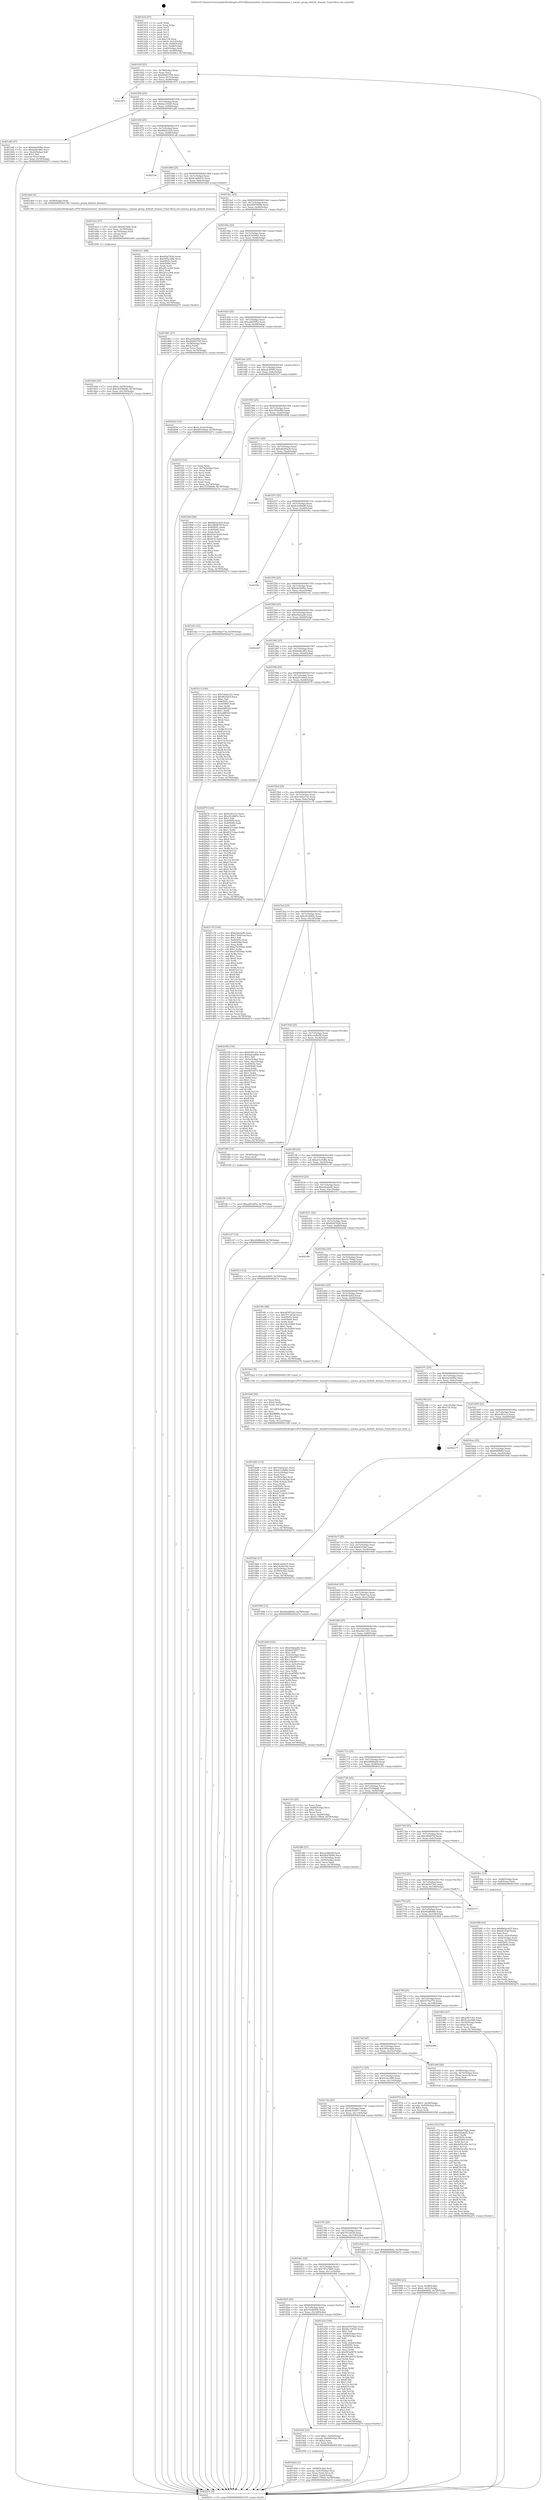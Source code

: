 digraph "0x401410" {
  label = "0x401410 (/mnt/c/Users/mathe/Desktop/tcc/POCII/binaries/extr_linuxdriversiommuiommu.c_iommu_group_default_domain_Final-ollvm.out::main(0))"
  labelloc = "t"
  node[shape=record]

  Entry [label="",width=0.3,height=0.3,shape=circle,fillcolor=black,style=filled]
  "0x40143f" [label="{
     0x40143f [23]\l
     | [instrs]\l
     &nbsp;&nbsp;0x40143f \<+3\>: mov -0x78(%rbp),%eax\l
     &nbsp;&nbsp;0x401442 \<+2\>: mov %eax,%ecx\l
     &nbsp;&nbsp;0x401444 \<+6\>: sub $0x84463760,%ecx\l
     &nbsp;&nbsp;0x40144a \<+3\>: mov %eax,-0x7c(%rbp)\l
     &nbsp;&nbsp;0x40144d \<+3\>: mov %ecx,-0x80(%rbp)\l
     &nbsp;&nbsp;0x401450 \<+6\>: je 000000000040187c \<main+0x46c\>\l
  }"]
  "0x40187c" [label="{
     0x40187c\l
  }", style=dashed]
  "0x401456" [label="{
     0x401456 [25]\l
     | [instrs]\l
     &nbsp;&nbsp;0x401456 \<+5\>: jmp 000000000040145b \<main+0x4b\>\l
     &nbsp;&nbsp;0x40145b \<+3\>: mov -0x7c(%rbp),%eax\l
     &nbsp;&nbsp;0x40145e \<+5\>: sub $0x8ac33625,%eax\l
     &nbsp;&nbsp;0x401463 \<+6\>: mov %eax,-0x84(%rbp)\l
     &nbsp;&nbsp;0x401469 \<+6\>: je 0000000000401af8 \<main+0x6e8\>\l
  }"]
  Exit [label="",width=0.3,height=0.3,shape=circle,fillcolor=black,style=filled,peripheries=2]
  "0x401af8" [label="{
     0x401af8 [27]\l
     | [instrs]\l
     &nbsp;&nbsp;0x401af8 \<+5\>: mov $0xb4e029bc,%eax\l
     &nbsp;&nbsp;0x401afd \<+5\>: mov $0xbefbc483,%ecx\l
     &nbsp;&nbsp;0x401b02 \<+3\>: mov -0x2d(%rbp),%dl\l
     &nbsp;&nbsp;0x401b05 \<+3\>: test $0x1,%dl\l
     &nbsp;&nbsp;0x401b08 \<+3\>: cmovne %ecx,%eax\l
     &nbsp;&nbsp;0x401b0b \<+3\>: mov %eax,-0x78(%rbp)\l
     &nbsp;&nbsp;0x401b0e \<+5\>: jmp 000000000040227e \<main+0xe6e\>\l
  }"]
  "0x40146f" [label="{
     0x40146f [25]\l
     | [instrs]\l
     &nbsp;&nbsp;0x40146f \<+5\>: jmp 0000000000401474 \<main+0x64\>\l
     &nbsp;&nbsp;0x401474 \<+3\>: mov -0x7c(%rbp),%eax\l
     &nbsp;&nbsp;0x401477 \<+5\>: sub $0x8b02c425,%eax\l
     &nbsp;&nbsp;0x40147c \<+6\>: mov %eax,-0x88(%rbp)\l
     &nbsp;&nbsp;0x401482 \<+6\>: je 00000000004021ab \<main+0xd9b\>\l
  }"]
  "0x401f4c" [label="{
     0x401f4c [12]\l
     | [instrs]\l
     &nbsp;&nbsp;0x401f4c \<+7\>: movl $0xa2916f52,-0x78(%rbp)\l
     &nbsp;&nbsp;0x401f53 \<+5\>: jmp 000000000040227e \<main+0xe6e\>\l
  }"]
  "0x4021ab" [label="{
     0x4021ab\l
  }", style=dashed]
  "0x401488" [label="{
     0x401488 [25]\l
     | [instrs]\l
     &nbsp;&nbsp;0x401488 \<+5\>: jmp 000000000040148d \<main+0x7d\>\l
     &nbsp;&nbsp;0x40148d \<+3\>: mov -0x7c(%rbp),%eax\l
     &nbsp;&nbsp;0x401490 \<+5\>: sub $0x8cab6410,%eax\l
     &nbsp;&nbsp;0x401495 \<+6\>: mov %eax,-0x8c(%rbp)\l
     &nbsp;&nbsp;0x40149b \<+6\>: je 0000000000401db9 \<main+0x9a9\>\l
  }"]
  "0x401e7d" [label="{
     0x401e7d [150]\l
     | [instrs]\l
     &nbsp;&nbsp;0x401e7d \<+5\>: mov $0xf026762b,%edx\l
     &nbsp;&nbsp;0x401e82 \<+5\>: mov $0xef2a6ef2,%esi\l
     &nbsp;&nbsp;0x401e87 \<+3\>: mov $0x1,%r8b\l
     &nbsp;&nbsp;0x401e8a \<+8\>: mov 0x40505c,%r9d\l
     &nbsp;&nbsp;0x401e92 \<+8\>: mov 0x405060,%r10d\l
     &nbsp;&nbsp;0x401e9a \<+3\>: mov %r9d,%r11d\l
     &nbsp;&nbsp;0x401e9d \<+7\>: add $0x9e52cd5e,%r11d\l
     &nbsp;&nbsp;0x401ea4 \<+4\>: sub $0x1,%r11d\l
     &nbsp;&nbsp;0x401ea8 \<+7\>: sub $0x9e52cd5e,%r11d\l
     &nbsp;&nbsp;0x401eaf \<+4\>: imul %r11d,%r9d\l
     &nbsp;&nbsp;0x401eb3 \<+4\>: and $0x1,%r9d\l
     &nbsp;&nbsp;0x401eb7 \<+4\>: cmp $0x0,%r9d\l
     &nbsp;&nbsp;0x401ebb \<+3\>: sete %bl\l
     &nbsp;&nbsp;0x401ebe \<+4\>: cmp $0xa,%r10d\l
     &nbsp;&nbsp;0x401ec2 \<+4\>: setl %r14b\l
     &nbsp;&nbsp;0x401ec6 \<+3\>: mov %bl,%r15b\l
     &nbsp;&nbsp;0x401ec9 \<+4\>: xor $0xff,%r15b\l
     &nbsp;&nbsp;0x401ecd \<+3\>: mov %r14b,%r12b\l
     &nbsp;&nbsp;0x401ed0 \<+4\>: xor $0xff,%r12b\l
     &nbsp;&nbsp;0x401ed4 \<+4\>: xor $0x0,%r8b\l
     &nbsp;&nbsp;0x401ed8 \<+3\>: mov %r15b,%r13b\l
     &nbsp;&nbsp;0x401edb \<+4\>: and $0x0,%r13b\l
     &nbsp;&nbsp;0x401edf \<+3\>: and %r8b,%bl\l
     &nbsp;&nbsp;0x401ee2 \<+3\>: mov %r12b,%al\l
     &nbsp;&nbsp;0x401ee5 \<+2\>: and $0x0,%al\l
     &nbsp;&nbsp;0x401ee7 \<+3\>: and %r8b,%r14b\l
     &nbsp;&nbsp;0x401eea \<+3\>: or %bl,%r13b\l
     &nbsp;&nbsp;0x401eed \<+3\>: or %r14b,%al\l
     &nbsp;&nbsp;0x401ef0 \<+3\>: xor %al,%r13b\l
     &nbsp;&nbsp;0x401ef3 \<+3\>: or %r12b,%r15b\l
     &nbsp;&nbsp;0x401ef6 \<+4\>: xor $0xff,%r15b\l
     &nbsp;&nbsp;0x401efa \<+4\>: or $0x0,%r8b\l
     &nbsp;&nbsp;0x401efe \<+3\>: and %r8b,%r15b\l
     &nbsp;&nbsp;0x401f01 \<+3\>: or %r15b,%r13b\l
     &nbsp;&nbsp;0x401f04 \<+4\>: test $0x1,%r13b\l
     &nbsp;&nbsp;0x401f08 \<+3\>: cmovne %esi,%edx\l
     &nbsp;&nbsp;0x401f0b \<+3\>: mov %edx,-0x78(%rbp)\l
     &nbsp;&nbsp;0x401f0e \<+5\>: jmp 000000000040227e \<main+0xe6e\>\l
  }"]
  "0x401db9" [label="{
     0x401db9 [9]\l
     | [instrs]\l
     &nbsp;&nbsp;0x401db9 \<+4\>: mov -0x58(%rbp),%rdi\l
     &nbsp;&nbsp;0x401dbd \<+5\>: call 00000000004013f0 \<iommu_group_default_domain\>\l
     | [calls]\l
     &nbsp;&nbsp;0x4013f0 \{1\} (/mnt/c/Users/mathe/Desktop/tcc/POCII/binaries/extr_linuxdriversiommuiommu.c_iommu_group_default_domain_Final-ollvm.out::iommu_group_default_domain)\l
  }"]
  "0x4014a1" [label="{
     0x4014a1 [25]\l
     | [instrs]\l
     &nbsp;&nbsp;0x4014a1 \<+5\>: jmp 00000000004014a6 \<main+0x96\>\l
     &nbsp;&nbsp;0x4014a6 \<+3\>: mov -0x7c(%rbp),%eax\l
     &nbsp;&nbsp;0x4014a9 \<+5\>: sub $0x9b976096,%eax\l
     &nbsp;&nbsp;0x4014ae \<+6\>: mov %eax,-0x90(%rbp)\l
     &nbsp;&nbsp;0x4014b4 \<+6\>: je 0000000000401e11 \<main+0xa01\>\l
  }"]
  "0x401ddd" [label="{
     0x401ddd [25]\l
     | [instrs]\l
     &nbsp;&nbsp;0x401ddd \<+7\>: movl $0x0,-0x74(%rbp)\l
     &nbsp;&nbsp;0x401de4 \<+7\>: movl $0x3535bbd6,-0x78(%rbp)\l
     &nbsp;&nbsp;0x401deb \<+6\>: mov %eax,-0x130(%rbp)\l
     &nbsp;&nbsp;0x401df1 \<+5\>: jmp 000000000040227e \<main+0xe6e\>\l
  }"]
  "0x401e11" [label="{
     0x401e11 [88]\l
     | [instrs]\l
     &nbsp;&nbsp;0x401e11 \<+5\>: mov $0xf026762b,%eax\l
     &nbsp;&nbsp;0x401e16 \<+5\>: mov $0x595ecbbb,%ecx\l
     &nbsp;&nbsp;0x401e1b \<+7\>: mov 0x40505c,%edx\l
     &nbsp;&nbsp;0x401e22 \<+7\>: mov 0x405060,%esi\l
     &nbsp;&nbsp;0x401e29 \<+2\>: mov %edx,%edi\l
     &nbsp;&nbsp;0x401e2b \<+6\>: sub $0x2f1ca344,%edi\l
     &nbsp;&nbsp;0x401e31 \<+3\>: sub $0x1,%edi\l
     &nbsp;&nbsp;0x401e34 \<+6\>: add $0x2f1ca344,%edi\l
     &nbsp;&nbsp;0x401e3a \<+3\>: imul %edi,%edx\l
     &nbsp;&nbsp;0x401e3d \<+3\>: and $0x1,%edx\l
     &nbsp;&nbsp;0x401e40 \<+3\>: cmp $0x0,%edx\l
     &nbsp;&nbsp;0x401e43 \<+4\>: sete %r8b\l
     &nbsp;&nbsp;0x401e47 \<+3\>: cmp $0xa,%esi\l
     &nbsp;&nbsp;0x401e4a \<+4\>: setl %r9b\l
     &nbsp;&nbsp;0x401e4e \<+3\>: mov %r8b,%r10b\l
     &nbsp;&nbsp;0x401e51 \<+3\>: and %r9b,%r10b\l
     &nbsp;&nbsp;0x401e54 \<+3\>: xor %r9b,%r8b\l
     &nbsp;&nbsp;0x401e57 \<+3\>: or %r8b,%r10b\l
     &nbsp;&nbsp;0x401e5a \<+4\>: test $0x1,%r10b\l
     &nbsp;&nbsp;0x401e5e \<+3\>: cmovne %ecx,%eax\l
     &nbsp;&nbsp;0x401e61 \<+3\>: mov %eax,-0x78(%rbp)\l
     &nbsp;&nbsp;0x401e64 \<+5\>: jmp 000000000040227e \<main+0xe6e\>\l
  }"]
  "0x4014ba" [label="{
     0x4014ba [25]\l
     | [instrs]\l
     &nbsp;&nbsp;0x4014ba \<+5\>: jmp 00000000004014bf \<main+0xaf\>\l
     &nbsp;&nbsp;0x4014bf \<+3\>: mov -0x7c(%rbp),%eax\l
     &nbsp;&nbsp;0x4014c2 \<+5\>: sub $0x9c5e00b1,%eax\l
     &nbsp;&nbsp;0x4014c7 \<+6\>: mov %eax,-0x94(%rbp)\l
     &nbsp;&nbsp;0x4014cd \<+6\>: je 0000000000401861 \<main+0x451\>\l
  }"]
  "0x401dc2" [label="{
     0x401dc2 [27]\l
     | [instrs]\l
     &nbsp;&nbsp;0x401dc2 \<+10\>: movabs $0x4030b6,%rdi\l
     &nbsp;&nbsp;0x401dcc \<+4\>: mov %rax,-0x70(%rbp)\l
     &nbsp;&nbsp;0x401dd0 \<+4\>: mov -0x70(%rbp),%rax\l
     &nbsp;&nbsp;0x401dd4 \<+2\>: mov (%rax),%esi\l
     &nbsp;&nbsp;0x401dd6 \<+2\>: mov $0x0,%al\l
     &nbsp;&nbsp;0x401dd8 \<+5\>: call 0000000000401040 \<printf@plt\>\l
     | [calls]\l
     &nbsp;&nbsp;0x401040 \{1\} (unknown)\l
  }"]
  "0x401861" [label="{
     0x401861 [27]\l
     | [instrs]\l
     &nbsp;&nbsp;0x401861 \<+5\>: mov $0xa554af8d,%eax\l
     &nbsp;&nbsp;0x401866 \<+5\>: mov $0x84463760,%ecx\l
     &nbsp;&nbsp;0x40186b \<+3\>: mov -0x38(%rbp),%edx\l
     &nbsp;&nbsp;0x40186e \<+3\>: cmp $0x2,%edx\l
     &nbsp;&nbsp;0x401871 \<+3\>: cmovne %ecx,%eax\l
     &nbsp;&nbsp;0x401874 \<+3\>: mov %eax,-0x78(%rbp)\l
     &nbsp;&nbsp;0x401877 \<+5\>: jmp 000000000040227e \<main+0xe6e\>\l
  }"]
  "0x4014d3" [label="{
     0x4014d3 [25]\l
     | [instrs]\l
     &nbsp;&nbsp;0x4014d3 \<+5\>: jmp 00000000004014d8 \<main+0xc8\>\l
     &nbsp;&nbsp;0x4014d8 \<+3\>: mov -0x7c(%rbp),%eax\l
     &nbsp;&nbsp;0x4014db \<+5\>: sub $0xa2916f52,%eax\l
     &nbsp;&nbsp;0x4014e0 \<+6\>: mov %eax,-0x98(%rbp)\l
     &nbsp;&nbsp;0x4014e6 \<+6\>: je 000000000040205d \<main+0xc4d\>\l
  }"]
  "0x40227e" [label="{
     0x40227e [5]\l
     | [instrs]\l
     &nbsp;&nbsp;0x40227e \<+5\>: jmp 000000000040143f \<main+0x2f\>\l
  }"]
  "0x401410" [label="{
     0x401410 [47]\l
     | [instrs]\l
     &nbsp;&nbsp;0x401410 \<+1\>: push %rbp\l
     &nbsp;&nbsp;0x401411 \<+3\>: mov %rsp,%rbp\l
     &nbsp;&nbsp;0x401414 \<+2\>: push %r15\l
     &nbsp;&nbsp;0x401416 \<+2\>: push %r14\l
     &nbsp;&nbsp;0x401418 \<+2\>: push %r13\l
     &nbsp;&nbsp;0x40141a \<+2\>: push %r12\l
     &nbsp;&nbsp;0x40141c \<+1\>: push %rbx\l
     &nbsp;&nbsp;0x40141d \<+7\>: sub $0x118,%rsp\l
     &nbsp;&nbsp;0x401424 \<+7\>: movl $0x0,-0x3c(%rbp)\l
     &nbsp;&nbsp;0x40142b \<+3\>: mov %edi,-0x40(%rbp)\l
     &nbsp;&nbsp;0x40142e \<+4\>: mov %rsi,-0x48(%rbp)\l
     &nbsp;&nbsp;0x401432 \<+3\>: mov -0x40(%rbp),%edi\l
     &nbsp;&nbsp;0x401435 \<+3\>: mov %edi,-0x38(%rbp)\l
     &nbsp;&nbsp;0x401438 \<+7\>: movl $0x9c5e00b1,-0x78(%rbp)\l
  }"]
  "0x401bd4" [label="{
     0x401bd4 [115]\l
     | [instrs]\l
     &nbsp;&nbsp;0x401bd4 \<+5\>: mov $0x7da0a321,%ecx\l
     &nbsp;&nbsp;0x401bd9 \<+5\>: mov $0xdc1e5d82,%edx\l
     &nbsp;&nbsp;0x401bde \<+6\>: mov -0x12c(%rbp),%esi\l
     &nbsp;&nbsp;0x401be4 \<+3\>: imul %eax,%esi\l
     &nbsp;&nbsp;0x401be7 \<+4\>: mov -0x58(%rbp),%rdi\l
     &nbsp;&nbsp;0x401beb \<+4\>: movslq -0x5c(%rbp),%r8\l
     &nbsp;&nbsp;0x401bef \<+4\>: mov (%rdi,%r8,8),%rdi\l
     &nbsp;&nbsp;0x401bf3 \<+2\>: mov %esi,(%rdi)\l
     &nbsp;&nbsp;0x401bf5 \<+7\>: mov 0x40505c,%eax\l
     &nbsp;&nbsp;0x401bfc \<+7\>: mov 0x405060,%esi\l
     &nbsp;&nbsp;0x401c03 \<+3\>: mov %eax,%r9d\l
     &nbsp;&nbsp;0x401c06 \<+7\>: add $0x9c712b3b,%r9d\l
     &nbsp;&nbsp;0x401c0d \<+4\>: sub $0x1,%r9d\l
     &nbsp;&nbsp;0x401c11 \<+7\>: sub $0x9c712b3b,%r9d\l
     &nbsp;&nbsp;0x401c18 \<+4\>: imul %r9d,%eax\l
     &nbsp;&nbsp;0x401c1c \<+3\>: and $0x1,%eax\l
     &nbsp;&nbsp;0x401c1f \<+3\>: cmp $0x0,%eax\l
     &nbsp;&nbsp;0x401c22 \<+4\>: sete %r10b\l
     &nbsp;&nbsp;0x401c26 \<+3\>: cmp $0xa,%esi\l
     &nbsp;&nbsp;0x401c29 \<+4\>: setl %r11b\l
     &nbsp;&nbsp;0x401c2d \<+3\>: mov %r10b,%bl\l
     &nbsp;&nbsp;0x401c30 \<+3\>: and %r11b,%bl\l
     &nbsp;&nbsp;0x401c33 \<+3\>: xor %r11b,%r10b\l
     &nbsp;&nbsp;0x401c36 \<+3\>: or %r10b,%bl\l
     &nbsp;&nbsp;0x401c39 \<+3\>: test $0x1,%bl\l
     &nbsp;&nbsp;0x401c3c \<+3\>: cmovne %edx,%ecx\l
     &nbsp;&nbsp;0x401c3f \<+3\>: mov %ecx,-0x78(%rbp)\l
     &nbsp;&nbsp;0x401c42 \<+5\>: jmp 000000000040227e \<main+0xe6e\>\l
  }"]
  "0x40205d" [label="{
     0x40205d [19]\l
     | [instrs]\l
     &nbsp;&nbsp;0x40205d \<+7\>: movl $0x0,-0x3c(%rbp)\l
     &nbsp;&nbsp;0x402064 \<+7\>: movl $0xbf5109ad,-0x78(%rbp)\l
     &nbsp;&nbsp;0x40206b \<+5\>: jmp 000000000040227e \<main+0xe6e\>\l
  }"]
  "0x4014ec" [label="{
     0x4014ec [25]\l
     | [instrs]\l
     &nbsp;&nbsp;0x4014ec \<+5\>: jmp 00000000004014f1 \<main+0xe1\>\l
     &nbsp;&nbsp;0x4014f1 \<+3\>: mov -0x7c(%rbp),%eax\l
     &nbsp;&nbsp;0x4014f4 \<+5\>: sub $0xa2c45f45,%eax\l
     &nbsp;&nbsp;0x4014f9 \<+6\>: mov %eax,-0x9c(%rbp)\l
     &nbsp;&nbsp;0x4014ff \<+6\>: je 0000000000401f1f \<main+0xb0f\>\l
  }"]
  "0x401ba8" [label="{
     0x401ba8 [44]\l
     | [instrs]\l
     &nbsp;&nbsp;0x401ba8 \<+2\>: xor %ecx,%ecx\l
     &nbsp;&nbsp;0x401baa \<+5\>: mov $0x2,%edx\l
     &nbsp;&nbsp;0x401baf \<+6\>: mov %edx,-0x128(%rbp)\l
     &nbsp;&nbsp;0x401bb5 \<+1\>: cltd\l
     &nbsp;&nbsp;0x401bb6 \<+6\>: mov -0x128(%rbp),%esi\l
     &nbsp;&nbsp;0x401bbc \<+2\>: idiv %esi\l
     &nbsp;&nbsp;0x401bbe \<+6\>: imul $0xfffffffe,%edx,%edx\l
     &nbsp;&nbsp;0x401bc4 \<+3\>: sub $0x1,%ecx\l
     &nbsp;&nbsp;0x401bc7 \<+2\>: sub %ecx,%edx\l
     &nbsp;&nbsp;0x401bc9 \<+6\>: mov %edx,-0x12c(%rbp)\l
     &nbsp;&nbsp;0x401bcf \<+5\>: call 0000000000401160 \<next_i\>\l
     | [calls]\l
     &nbsp;&nbsp;0x401160 \{1\} (/mnt/c/Users/mathe/Desktop/tcc/POCII/binaries/extr_linuxdriversiommuiommu.c_iommu_group_default_domain_Final-ollvm.out::next_i)\l
  }"]
  "0x401f1f" [label="{
     0x401f1f [33]\l
     | [instrs]\l
     &nbsp;&nbsp;0x401f1f \<+2\>: xor %eax,%eax\l
     &nbsp;&nbsp;0x401f21 \<+3\>: mov -0x74(%rbp),%ecx\l
     &nbsp;&nbsp;0x401f24 \<+2\>: mov %eax,%edx\l
     &nbsp;&nbsp;0x401f26 \<+2\>: sub %ecx,%edx\l
     &nbsp;&nbsp;0x401f28 \<+2\>: mov %eax,%ecx\l
     &nbsp;&nbsp;0x401f2a \<+3\>: sub $0x1,%ecx\l
     &nbsp;&nbsp;0x401f2d \<+2\>: add %ecx,%edx\l
     &nbsp;&nbsp;0x401f2f \<+2\>: sub %edx,%eax\l
     &nbsp;&nbsp;0x401f31 \<+3\>: mov %eax,-0x74(%rbp)\l
     &nbsp;&nbsp;0x401f34 \<+7\>: movl $0x3535bbd6,-0x78(%rbp)\l
     &nbsp;&nbsp;0x401f3b \<+5\>: jmp 000000000040227e \<main+0xe6e\>\l
  }"]
  "0x401505" [label="{
     0x401505 [25]\l
     | [instrs]\l
     &nbsp;&nbsp;0x401505 \<+5\>: jmp 000000000040150a \<main+0xfa\>\l
     &nbsp;&nbsp;0x40150a \<+3\>: mov -0x7c(%rbp),%eax\l
     &nbsp;&nbsp;0x40150d \<+5\>: sub $0xa554af8d,%eax\l
     &nbsp;&nbsp;0x401512 \<+6\>: mov %eax,-0xa0(%rbp)\l
     &nbsp;&nbsp;0x401518 \<+6\>: je 0000000000401894 \<main+0x484\>\l
  }"]
  "0x4019dd" [label="{
     0x4019dd [31]\l
     | [instrs]\l
     &nbsp;&nbsp;0x4019dd \<+4\>: mov -0x58(%rbp),%rdi\l
     &nbsp;&nbsp;0x4019e1 \<+4\>: movslq -0x5c(%rbp),%rcx\l
     &nbsp;&nbsp;0x4019e5 \<+4\>: mov %rax,(%rdi,%rcx,8)\l
     &nbsp;&nbsp;0x4019e9 \<+7\>: movl $0x0,-0x64(%rbp)\l
     &nbsp;&nbsp;0x4019f0 \<+7\>: movl $0xf1c7f9a0,-0x78(%rbp)\l
     &nbsp;&nbsp;0x4019f7 \<+5\>: jmp 000000000040227e \<main+0xe6e\>\l
  }"]
  "0x401894" [label="{
     0x401894 [88]\l
     | [instrs]\l
     &nbsp;&nbsp;0x401894 \<+5\>: mov $0x8b02c425,%eax\l
     &nbsp;&nbsp;0x401899 \<+5\>: mov $0x3f60870f,%ecx\l
     &nbsp;&nbsp;0x40189e \<+7\>: mov 0x40505c,%edx\l
     &nbsp;&nbsp;0x4018a5 \<+7\>: mov 0x405060,%esi\l
     &nbsp;&nbsp;0x4018ac \<+2\>: mov %edx,%edi\l
     &nbsp;&nbsp;0x4018ae \<+6\>: add $0x91b14a29,%edi\l
     &nbsp;&nbsp;0x4018b4 \<+3\>: sub $0x1,%edi\l
     &nbsp;&nbsp;0x4018b7 \<+6\>: sub $0x91b14a29,%edi\l
     &nbsp;&nbsp;0x4018bd \<+3\>: imul %edi,%edx\l
     &nbsp;&nbsp;0x4018c0 \<+3\>: and $0x1,%edx\l
     &nbsp;&nbsp;0x4018c3 \<+3\>: cmp $0x0,%edx\l
     &nbsp;&nbsp;0x4018c6 \<+4\>: sete %r8b\l
     &nbsp;&nbsp;0x4018ca \<+3\>: cmp $0xa,%esi\l
     &nbsp;&nbsp;0x4018cd \<+4\>: setl %r9b\l
     &nbsp;&nbsp;0x4018d1 \<+3\>: mov %r8b,%r10b\l
     &nbsp;&nbsp;0x4018d4 \<+3\>: and %r9b,%r10b\l
     &nbsp;&nbsp;0x4018d7 \<+3\>: xor %r9b,%r8b\l
     &nbsp;&nbsp;0x4018da \<+3\>: or %r8b,%r10b\l
     &nbsp;&nbsp;0x4018dd \<+4\>: test $0x1,%r10b\l
     &nbsp;&nbsp;0x4018e1 \<+3\>: cmovne %ecx,%eax\l
     &nbsp;&nbsp;0x4018e4 \<+3\>: mov %eax,-0x78(%rbp)\l
     &nbsp;&nbsp;0x4018e7 \<+5\>: jmp 000000000040227e \<main+0xe6e\>\l
  }"]
  "0x40151e" [label="{
     0x40151e [25]\l
     | [instrs]\l
     &nbsp;&nbsp;0x40151e \<+5\>: jmp 0000000000401523 \<main+0x113\>\l
     &nbsp;&nbsp;0x401523 \<+3\>: mov -0x7c(%rbp),%eax\l
     &nbsp;&nbsp;0x401526 \<+5\>: sub $0xa8a00ac8,%eax\l
     &nbsp;&nbsp;0x40152b \<+6\>: mov %eax,-0xa4(%rbp)\l
     &nbsp;&nbsp;0x401531 \<+6\>: je 0000000000402051 \<main+0xc41\>\l
  }"]
  "0x40183e" [label="{
     0x40183e\l
  }", style=dashed]
  "0x402051" [label="{
     0x402051\l
  }", style=dashed]
  "0x401537" [label="{
     0x401537 [25]\l
     | [instrs]\l
     &nbsp;&nbsp;0x401537 \<+5\>: jmp 000000000040153c \<main+0x12c\>\l
     &nbsp;&nbsp;0x40153c \<+3\>: mov -0x7c(%rbp),%eax\l
     &nbsp;&nbsp;0x40153f \<+5\>: sub $0xb3c69dd8,%eax\l
     &nbsp;&nbsp;0x401544 \<+6\>: mov %eax,-0xa8(%rbp)\l
     &nbsp;&nbsp;0x40154a \<+6\>: je 0000000000401fbc \<main+0xbac\>\l
  }"]
  "0x4019c6" [label="{
     0x4019c6 [23]\l
     | [instrs]\l
     &nbsp;&nbsp;0x4019c6 \<+7\>: movl $0x1,-0x60(%rbp)\l
     &nbsp;&nbsp;0x4019cd \<+4\>: movslq -0x60(%rbp),%rax\l
     &nbsp;&nbsp;0x4019d1 \<+4\>: shl $0x2,%rax\l
     &nbsp;&nbsp;0x4019d5 \<+3\>: mov %rax,%rdi\l
     &nbsp;&nbsp;0x4019d8 \<+5\>: call 0000000000401050 \<malloc@plt\>\l
     | [calls]\l
     &nbsp;&nbsp;0x401050 \{1\} (unknown)\l
  }"]
  "0x401fbc" [label="{
     0x401fbc\l
  }", style=dashed]
  "0x401550" [label="{
     0x401550 [25]\l
     | [instrs]\l
     &nbsp;&nbsp;0x401550 \<+5\>: jmp 0000000000401555 \<main+0x145\>\l
     &nbsp;&nbsp;0x401555 \<+3\>: mov -0x7c(%rbp),%eax\l
     &nbsp;&nbsp;0x401558 \<+5\>: sub $0xb4e029bc,%eax\l
     &nbsp;&nbsp;0x40155d \<+6\>: mov %eax,-0xac(%rbp)\l
     &nbsp;&nbsp;0x401563 \<+6\>: je 0000000000401c6c \<main+0x85c\>\l
  }"]
  "0x401825" [label="{
     0x401825 [25]\l
     | [instrs]\l
     &nbsp;&nbsp;0x401825 \<+5\>: jmp 000000000040182a \<main+0x41a\>\l
     &nbsp;&nbsp;0x40182a \<+3\>: mov -0x7c(%rbp),%eax\l
     &nbsp;&nbsp;0x40182d \<+5\>: sub $0x74c6835b,%eax\l
     &nbsp;&nbsp;0x401832 \<+6\>: mov %eax,-0x120(%rbp)\l
     &nbsp;&nbsp;0x401838 \<+6\>: je 00000000004019c6 \<main+0x5b6\>\l
  }"]
  "0x401c6c" [label="{
     0x401c6c [12]\l
     | [instrs]\l
     &nbsp;&nbsp;0x401c6c \<+7\>: movl $0xc5dae73e,-0x78(%rbp)\l
     &nbsp;&nbsp;0x401c73 \<+5\>: jmp 000000000040227e \<main+0xe6e\>\l
  }"]
  "0x401569" [label="{
     0x401569 [25]\l
     | [instrs]\l
     &nbsp;&nbsp;0x401569 \<+5\>: jmp 000000000040156e \<main+0x15e\>\l
     &nbsp;&nbsp;0x40156e \<+3\>: mov -0x7c(%rbp),%eax\l
     &nbsp;&nbsp;0x401571 \<+5\>: sub $0xb5de2afb,%eax\l
     &nbsp;&nbsp;0x401576 \<+6\>: mov %eax,-0xb0(%rbp)\l
     &nbsp;&nbsp;0x40157c \<+6\>: je 0000000000402227 \<main+0xe17\>\l
  }"]
  "0x401f64" [label="{
     0x401f64\l
  }", style=dashed]
  "0x402227" [label="{
     0x402227\l
  }", style=dashed]
  "0x401582" [label="{
     0x401582 [25]\l
     | [instrs]\l
     &nbsp;&nbsp;0x401582 \<+5\>: jmp 0000000000401587 \<main+0x177\>\l
     &nbsp;&nbsp;0x401587 \<+3\>: mov -0x7c(%rbp),%eax\l
     &nbsp;&nbsp;0x40158a \<+5\>: sub $0xbefbc483,%eax\l
     &nbsp;&nbsp;0x40158f \<+6\>: mov %eax,-0xb4(%rbp)\l
     &nbsp;&nbsp;0x401595 \<+6\>: je 0000000000401b13 \<main+0x703\>\l
  }"]
  "0x40180c" [label="{
     0x40180c [25]\l
     | [instrs]\l
     &nbsp;&nbsp;0x40180c \<+5\>: jmp 0000000000401811 \<main+0x401\>\l
     &nbsp;&nbsp;0x401811 \<+3\>: mov -0x7c(%rbp),%eax\l
     &nbsp;&nbsp;0x401814 \<+5\>: sub $0x747a79d9,%eax\l
     &nbsp;&nbsp;0x401819 \<+6\>: mov %eax,-0x11c(%rbp)\l
     &nbsp;&nbsp;0x40181f \<+6\>: je 0000000000401f64 \<main+0xb54\>\l
  }"]
  "0x401b13" [label="{
     0x401b13 [144]\l
     | [instrs]\l
     &nbsp;&nbsp;0x401b13 \<+5\>: mov $0x7da0a321,%eax\l
     &nbsp;&nbsp;0x401b18 \<+5\>: mov $0xf8c42fcf,%ecx\l
     &nbsp;&nbsp;0x401b1d \<+2\>: mov $0x1,%dl\l
     &nbsp;&nbsp;0x401b1f \<+7\>: mov 0x40505c,%esi\l
     &nbsp;&nbsp;0x401b26 \<+7\>: mov 0x405060,%edi\l
     &nbsp;&nbsp;0x401b2d \<+3\>: mov %esi,%r8d\l
     &nbsp;&nbsp;0x401b30 \<+7\>: add $0xedfff320,%r8d\l
     &nbsp;&nbsp;0x401b37 \<+4\>: sub $0x1,%r8d\l
     &nbsp;&nbsp;0x401b3b \<+7\>: sub $0xedfff320,%r8d\l
     &nbsp;&nbsp;0x401b42 \<+4\>: imul %r8d,%esi\l
     &nbsp;&nbsp;0x401b46 \<+3\>: and $0x1,%esi\l
     &nbsp;&nbsp;0x401b49 \<+3\>: cmp $0x0,%esi\l
     &nbsp;&nbsp;0x401b4c \<+4\>: sete %r9b\l
     &nbsp;&nbsp;0x401b50 \<+3\>: cmp $0xa,%edi\l
     &nbsp;&nbsp;0x401b53 \<+4\>: setl %r10b\l
     &nbsp;&nbsp;0x401b57 \<+3\>: mov %r9b,%r11b\l
     &nbsp;&nbsp;0x401b5a \<+4\>: xor $0xff,%r11b\l
     &nbsp;&nbsp;0x401b5e \<+3\>: mov %r10b,%bl\l
     &nbsp;&nbsp;0x401b61 \<+3\>: xor $0xff,%bl\l
     &nbsp;&nbsp;0x401b64 \<+3\>: xor $0x1,%dl\l
     &nbsp;&nbsp;0x401b67 \<+3\>: mov %r11b,%r14b\l
     &nbsp;&nbsp;0x401b6a \<+4\>: and $0xff,%r14b\l
     &nbsp;&nbsp;0x401b6e \<+3\>: and %dl,%r9b\l
     &nbsp;&nbsp;0x401b71 \<+3\>: mov %bl,%r15b\l
     &nbsp;&nbsp;0x401b74 \<+4\>: and $0xff,%r15b\l
     &nbsp;&nbsp;0x401b78 \<+3\>: and %dl,%r10b\l
     &nbsp;&nbsp;0x401b7b \<+3\>: or %r9b,%r14b\l
     &nbsp;&nbsp;0x401b7e \<+3\>: or %r10b,%r15b\l
     &nbsp;&nbsp;0x401b81 \<+3\>: xor %r15b,%r14b\l
     &nbsp;&nbsp;0x401b84 \<+3\>: or %bl,%r11b\l
     &nbsp;&nbsp;0x401b87 \<+4\>: xor $0xff,%r11b\l
     &nbsp;&nbsp;0x401b8b \<+3\>: or $0x1,%dl\l
     &nbsp;&nbsp;0x401b8e \<+3\>: and %dl,%r11b\l
     &nbsp;&nbsp;0x401b91 \<+3\>: or %r11b,%r14b\l
     &nbsp;&nbsp;0x401b94 \<+4\>: test $0x1,%r14b\l
     &nbsp;&nbsp;0x401b98 \<+3\>: cmovne %ecx,%eax\l
     &nbsp;&nbsp;0x401b9b \<+3\>: mov %eax,-0x78(%rbp)\l
     &nbsp;&nbsp;0x401b9e \<+5\>: jmp 000000000040227e \<main+0xe6e\>\l
  }"]
  "0x40159b" [label="{
     0x40159b [25]\l
     | [instrs]\l
     &nbsp;&nbsp;0x40159b \<+5\>: jmp 00000000004015a0 \<main+0x190\>\l
     &nbsp;&nbsp;0x4015a0 \<+3\>: mov -0x7c(%rbp),%eax\l
     &nbsp;&nbsp;0x4015a3 \<+5\>: sub $0xbf5109ad,%eax\l
     &nbsp;&nbsp;0x4015a8 \<+6\>: mov %eax,-0xb8(%rbp)\l
     &nbsp;&nbsp;0x4015ae \<+6\>: je 0000000000402070 \<main+0xc60\>\l
  }"]
  "0x401a54" [label="{
     0x401a54 [164]\l
     | [instrs]\l
     &nbsp;&nbsp;0x401a54 \<+5\>: mov $0x445972d3,%eax\l
     &nbsp;&nbsp;0x401a59 \<+5\>: mov $0x8ac33625,%ecx\l
     &nbsp;&nbsp;0x401a5e \<+2\>: mov $0x1,%dl\l
     &nbsp;&nbsp;0x401a60 \<+3\>: mov -0x64(%rbp),%esi\l
     &nbsp;&nbsp;0x401a63 \<+3\>: cmp -0x60(%rbp),%esi\l
     &nbsp;&nbsp;0x401a66 \<+4\>: setl %dil\l
     &nbsp;&nbsp;0x401a6a \<+4\>: and $0x1,%dil\l
     &nbsp;&nbsp;0x401a6e \<+4\>: mov %dil,-0x2d(%rbp)\l
     &nbsp;&nbsp;0x401a72 \<+7\>: mov 0x40505c,%esi\l
     &nbsp;&nbsp;0x401a79 \<+8\>: mov 0x405060,%r8d\l
     &nbsp;&nbsp;0x401a81 \<+3\>: mov %esi,%r9d\l
     &nbsp;&nbsp;0x401a84 \<+7\>: sub $0x583a9070,%r9d\l
     &nbsp;&nbsp;0x401a8b \<+4\>: sub $0x1,%r9d\l
     &nbsp;&nbsp;0x401a8f \<+7\>: add $0x583a9070,%r9d\l
     &nbsp;&nbsp;0x401a96 \<+4\>: imul %r9d,%esi\l
     &nbsp;&nbsp;0x401a9a \<+3\>: and $0x1,%esi\l
     &nbsp;&nbsp;0x401a9d \<+3\>: cmp $0x0,%esi\l
     &nbsp;&nbsp;0x401aa0 \<+4\>: sete %dil\l
     &nbsp;&nbsp;0x401aa4 \<+4\>: cmp $0xa,%r8d\l
     &nbsp;&nbsp;0x401aa8 \<+4\>: setl %r10b\l
     &nbsp;&nbsp;0x401aac \<+3\>: mov %dil,%r11b\l
     &nbsp;&nbsp;0x401aaf \<+4\>: xor $0xff,%r11b\l
     &nbsp;&nbsp;0x401ab3 \<+3\>: mov %r10b,%bl\l
     &nbsp;&nbsp;0x401ab6 \<+3\>: xor $0xff,%bl\l
     &nbsp;&nbsp;0x401ab9 \<+3\>: xor $0x1,%dl\l
     &nbsp;&nbsp;0x401abc \<+3\>: mov %r11b,%r14b\l
     &nbsp;&nbsp;0x401abf \<+4\>: and $0xff,%r14b\l
     &nbsp;&nbsp;0x401ac3 \<+3\>: and %dl,%dil\l
     &nbsp;&nbsp;0x401ac6 \<+3\>: mov %bl,%r15b\l
     &nbsp;&nbsp;0x401ac9 \<+4\>: and $0xff,%r15b\l
     &nbsp;&nbsp;0x401acd \<+3\>: and %dl,%r10b\l
     &nbsp;&nbsp;0x401ad0 \<+3\>: or %dil,%r14b\l
     &nbsp;&nbsp;0x401ad3 \<+3\>: or %r10b,%r15b\l
     &nbsp;&nbsp;0x401ad6 \<+3\>: xor %r15b,%r14b\l
     &nbsp;&nbsp;0x401ad9 \<+3\>: or %bl,%r11b\l
     &nbsp;&nbsp;0x401adc \<+4\>: xor $0xff,%r11b\l
     &nbsp;&nbsp;0x401ae0 \<+3\>: or $0x1,%dl\l
     &nbsp;&nbsp;0x401ae3 \<+3\>: and %dl,%r11b\l
     &nbsp;&nbsp;0x401ae6 \<+3\>: or %r11b,%r14b\l
     &nbsp;&nbsp;0x401ae9 \<+4\>: test $0x1,%r14b\l
     &nbsp;&nbsp;0x401aed \<+3\>: cmovne %ecx,%eax\l
     &nbsp;&nbsp;0x401af0 \<+3\>: mov %eax,-0x78(%rbp)\l
     &nbsp;&nbsp;0x401af3 \<+5\>: jmp 000000000040227e \<main+0xe6e\>\l
  }"]
  "0x402070" [label="{
     0x402070 [144]\l
     | [instrs]\l
     &nbsp;&nbsp;0x402070 \<+5\>: mov $0xfc9f1a1e,%eax\l
     &nbsp;&nbsp;0x402075 \<+5\>: mov $0xc81dd45c,%ecx\l
     &nbsp;&nbsp;0x40207a \<+2\>: mov $0x1,%dl\l
     &nbsp;&nbsp;0x40207c \<+7\>: mov 0x40505c,%esi\l
     &nbsp;&nbsp;0x402083 \<+7\>: mov 0x405060,%edi\l
     &nbsp;&nbsp;0x40208a \<+3\>: mov %esi,%r8d\l
     &nbsp;&nbsp;0x40208d \<+7\>: add $0x8327cdae,%r8d\l
     &nbsp;&nbsp;0x402094 \<+4\>: sub $0x1,%r8d\l
     &nbsp;&nbsp;0x402098 \<+7\>: sub $0x8327cdae,%r8d\l
     &nbsp;&nbsp;0x40209f \<+4\>: imul %r8d,%esi\l
     &nbsp;&nbsp;0x4020a3 \<+3\>: and $0x1,%esi\l
     &nbsp;&nbsp;0x4020a6 \<+3\>: cmp $0x0,%esi\l
     &nbsp;&nbsp;0x4020a9 \<+4\>: sete %r9b\l
     &nbsp;&nbsp;0x4020ad \<+3\>: cmp $0xa,%edi\l
     &nbsp;&nbsp;0x4020b0 \<+4\>: setl %r10b\l
     &nbsp;&nbsp;0x4020b4 \<+3\>: mov %r9b,%r11b\l
     &nbsp;&nbsp;0x4020b7 \<+4\>: xor $0xff,%r11b\l
     &nbsp;&nbsp;0x4020bb \<+3\>: mov %r10b,%bl\l
     &nbsp;&nbsp;0x4020be \<+3\>: xor $0xff,%bl\l
     &nbsp;&nbsp;0x4020c1 \<+3\>: xor $0x0,%dl\l
     &nbsp;&nbsp;0x4020c4 \<+3\>: mov %r11b,%r14b\l
     &nbsp;&nbsp;0x4020c7 \<+4\>: and $0x0,%r14b\l
     &nbsp;&nbsp;0x4020cb \<+3\>: and %dl,%r9b\l
     &nbsp;&nbsp;0x4020ce \<+3\>: mov %bl,%r15b\l
     &nbsp;&nbsp;0x4020d1 \<+4\>: and $0x0,%r15b\l
     &nbsp;&nbsp;0x4020d5 \<+3\>: and %dl,%r10b\l
     &nbsp;&nbsp;0x4020d8 \<+3\>: or %r9b,%r14b\l
     &nbsp;&nbsp;0x4020db \<+3\>: or %r10b,%r15b\l
     &nbsp;&nbsp;0x4020de \<+3\>: xor %r15b,%r14b\l
     &nbsp;&nbsp;0x4020e1 \<+3\>: or %bl,%r11b\l
     &nbsp;&nbsp;0x4020e4 \<+4\>: xor $0xff,%r11b\l
     &nbsp;&nbsp;0x4020e8 \<+3\>: or $0x0,%dl\l
     &nbsp;&nbsp;0x4020eb \<+3\>: and %dl,%r11b\l
     &nbsp;&nbsp;0x4020ee \<+3\>: or %r11b,%r14b\l
     &nbsp;&nbsp;0x4020f1 \<+4\>: test $0x1,%r14b\l
     &nbsp;&nbsp;0x4020f5 \<+3\>: cmovne %ecx,%eax\l
     &nbsp;&nbsp;0x4020f8 \<+3\>: mov %eax,-0x78(%rbp)\l
     &nbsp;&nbsp;0x4020fb \<+5\>: jmp 000000000040227e \<main+0xe6e\>\l
  }"]
  "0x4015b4" [label="{
     0x4015b4 [25]\l
     | [instrs]\l
     &nbsp;&nbsp;0x4015b4 \<+5\>: jmp 00000000004015b9 \<main+0x1a9\>\l
     &nbsp;&nbsp;0x4015b9 \<+3\>: mov -0x7c(%rbp),%eax\l
     &nbsp;&nbsp;0x4015bc \<+5\>: sub $0xc5dae73e,%eax\l
     &nbsp;&nbsp;0x4015c1 \<+6\>: mov %eax,-0xbc(%rbp)\l
     &nbsp;&nbsp;0x4015c7 \<+6\>: je 0000000000401c78 \<main+0x868\>\l
  }"]
  "0x4017f3" [label="{
     0x4017f3 [25]\l
     | [instrs]\l
     &nbsp;&nbsp;0x4017f3 \<+5\>: jmp 00000000004017f8 \<main+0x3e8\>\l
     &nbsp;&nbsp;0x4017f8 \<+3\>: mov -0x7c(%rbp),%eax\l
     &nbsp;&nbsp;0x4017fb \<+5\>: sub $0x7013d1bf,%eax\l
     &nbsp;&nbsp;0x401800 \<+6\>: mov %eax,-0x118(%rbp)\l
     &nbsp;&nbsp;0x401806 \<+6\>: je 0000000000401a54 \<main+0x644\>\l
  }"]
  "0x401c78" [label="{
     0x401c78 [144]\l
     | [instrs]\l
     &nbsp;&nbsp;0x401c78 \<+5\>: mov $0xb5de2afb,%eax\l
     &nbsp;&nbsp;0x401c7d \<+5\>: mov $0x17b0d1ea,%ecx\l
     &nbsp;&nbsp;0x401c82 \<+2\>: mov $0x1,%dl\l
     &nbsp;&nbsp;0x401c84 \<+7\>: mov 0x40505c,%esi\l
     &nbsp;&nbsp;0x401c8b \<+7\>: mov 0x405060,%edi\l
     &nbsp;&nbsp;0x401c92 \<+3\>: mov %esi,%r8d\l
     &nbsp;&nbsp;0x401c95 \<+7\>: add $0xd765592e,%r8d\l
     &nbsp;&nbsp;0x401c9c \<+4\>: sub $0x1,%r8d\l
     &nbsp;&nbsp;0x401ca0 \<+7\>: sub $0xd765592e,%r8d\l
     &nbsp;&nbsp;0x401ca7 \<+4\>: imul %r8d,%esi\l
     &nbsp;&nbsp;0x401cab \<+3\>: and $0x1,%esi\l
     &nbsp;&nbsp;0x401cae \<+3\>: cmp $0x0,%esi\l
     &nbsp;&nbsp;0x401cb1 \<+4\>: sete %r9b\l
     &nbsp;&nbsp;0x401cb5 \<+3\>: cmp $0xa,%edi\l
     &nbsp;&nbsp;0x401cb8 \<+4\>: setl %r10b\l
     &nbsp;&nbsp;0x401cbc \<+3\>: mov %r9b,%r11b\l
     &nbsp;&nbsp;0x401cbf \<+4\>: xor $0xff,%r11b\l
     &nbsp;&nbsp;0x401cc3 \<+3\>: mov %r10b,%bl\l
     &nbsp;&nbsp;0x401cc6 \<+3\>: xor $0xff,%bl\l
     &nbsp;&nbsp;0x401cc9 \<+3\>: xor $0x0,%dl\l
     &nbsp;&nbsp;0x401ccc \<+3\>: mov %r11b,%r14b\l
     &nbsp;&nbsp;0x401ccf \<+4\>: and $0x0,%r14b\l
     &nbsp;&nbsp;0x401cd3 \<+3\>: and %dl,%r9b\l
     &nbsp;&nbsp;0x401cd6 \<+3\>: mov %bl,%r15b\l
     &nbsp;&nbsp;0x401cd9 \<+4\>: and $0x0,%r15b\l
     &nbsp;&nbsp;0x401cdd \<+3\>: and %dl,%r10b\l
     &nbsp;&nbsp;0x401ce0 \<+3\>: or %r9b,%r14b\l
     &nbsp;&nbsp;0x401ce3 \<+3\>: or %r10b,%r15b\l
     &nbsp;&nbsp;0x401ce6 \<+3\>: xor %r15b,%r14b\l
     &nbsp;&nbsp;0x401ce9 \<+3\>: or %bl,%r11b\l
     &nbsp;&nbsp;0x401cec \<+4\>: xor $0xff,%r11b\l
     &nbsp;&nbsp;0x401cf0 \<+3\>: or $0x0,%dl\l
     &nbsp;&nbsp;0x401cf3 \<+3\>: and %dl,%r11b\l
     &nbsp;&nbsp;0x401cf6 \<+3\>: or %r11b,%r14b\l
     &nbsp;&nbsp;0x401cf9 \<+4\>: test $0x1,%r14b\l
     &nbsp;&nbsp;0x401cfd \<+3\>: cmovne %ecx,%eax\l
     &nbsp;&nbsp;0x401d00 \<+3\>: mov %eax,-0x78(%rbp)\l
     &nbsp;&nbsp;0x401d03 \<+5\>: jmp 000000000040227e \<main+0xe6e\>\l
  }"]
  "0x4015cd" [label="{
     0x4015cd [25]\l
     | [instrs]\l
     &nbsp;&nbsp;0x4015cd \<+5\>: jmp 00000000004015d2 \<main+0x1c2\>\l
     &nbsp;&nbsp;0x4015d2 \<+3\>: mov -0x7c(%rbp),%eax\l
     &nbsp;&nbsp;0x4015d5 \<+5\>: sub $0xc81dd45c,%eax\l
     &nbsp;&nbsp;0x4015da \<+6\>: mov %eax,-0xc0(%rbp)\l
     &nbsp;&nbsp;0x4015e0 \<+6\>: je 0000000000402100 \<main+0xcf0\>\l
  }"]
  "0x401dad" [label="{
     0x401dad [12]\l
     | [instrs]\l
     &nbsp;&nbsp;0x401dad \<+7\>: movl $0x6b89b82,-0x78(%rbp)\l
     &nbsp;&nbsp;0x401db4 \<+5\>: jmp 000000000040227e \<main+0xe6e\>\l
  }"]
  "0x402100" [label="{
     0x402100 [150]\l
     | [instrs]\l
     &nbsp;&nbsp;0x402100 \<+5\>: mov $0xfc9f1a1e,%eax\l
     &nbsp;&nbsp;0x402105 \<+5\>: mov $0xfa23a89e,%ecx\l
     &nbsp;&nbsp;0x40210a \<+2\>: mov $0x1,%dl\l
     &nbsp;&nbsp;0x40210c \<+3\>: mov -0x3c(%rbp),%esi\l
     &nbsp;&nbsp;0x40210f \<+3\>: mov %esi,-0x2c(%rbp)\l
     &nbsp;&nbsp;0x402112 \<+7\>: mov 0x40505c,%esi\l
     &nbsp;&nbsp;0x402119 \<+7\>: mov 0x405060,%edi\l
     &nbsp;&nbsp;0x402120 \<+3\>: mov %esi,%r8d\l
     &nbsp;&nbsp;0x402123 \<+7\>: add $0xf4f19075,%r8d\l
     &nbsp;&nbsp;0x40212a \<+4\>: sub $0x1,%r8d\l
     &nbsp;&nbsp;0x40212e \<+7\>: sub $0xf4f19075,%r8d\l
     &nbsp;&nbsp;0x402135 \<+4\>: imul %r8d,%esi\l
     &nbsp;&nbsp;0x402139 \<+3\>: and $0x1,%esi\l
     &nbsp;&nbsp;0x40213c \<+3\>: cmp $0x0,%esi\l
     &nbsp;&nbsp;0x40213f \<+4\>: sete %r9b\l
     &nbsp;&nbsp;0x402143 \<+3\>: cmp $0xa,%edi\l
     &nbsp;&nbsp;0x402146 \<+4\>: setl %r10b\l
     &nbsp;&nbsp;0x40214a \<+3\>: mov %r9b,%r11b\l
     &nbsp;&nbsp;0x40214d \<+4\>: xor $0xff,%r11b\l
     &nbsp;&nbsp;0x402151 \<+3\>: mov %r10b,%bl\l
     &nbsp;&nbsp;0x402154 \<+3\>: xor $0xff,%bl\l
     &nbsp;&nbsp;0x402157 \<+3\>: xor $0x0,%dl\l
     &nbsp;&nbsp;0x40215a \<+3\>: mov %r11b,%r14b\l
     &nbsp;&nbsp;0x40215d \<+4\>: and $0x0,%r14b\l
     &nbsp;&nbsp;0x402161 \<+3\>: and %dl,%r9b\l
     &nbsp;&nbsp;0x402164 \<+3\>: mov %bl,%r15b\l
     &nbsp;&nbsp;0x402167 \<+4\>: and $0x0,%r15b\l
     &nbsp;&nbsp;0x40216b \<+3\>: and %dl,%r10b\l
     &nbsp;&nbsp;0x40216e \<+3\>: or %r9b,%r14b\l
     &nbsp;&nbsp;0x402171 \<+3\>: or %r10b,%r15b\l
     &nbsp;&nbsp;0x402174 \<+3\>: xor %r15b,%r14b\l
     &nbsp;&nbsp;0x402177 \<+3\>: or %bl,%r11b\l
     &nbsp;&nbsp;0x40217a \<+4\>: xor $0xff,%r11b\l
     &nbsp;&nbsp;0x40217e \<+3\>: or $0x0,%dl\l
     &nbsp;&nbsp;0x402181 \<+3\>: and %dl,%r11b\l
     &nbsp;&nbsp;0x402184 \<+3\>: or %r11b,%r14b\l
     &nbsp;&nbsp;0x402187 \<+4\>: test $0x1,%r14b\l
     &nbsp;&nbsp;0x40218b \<+3\>: cmovne %ecx,%eax\l
     &nbsp;&nbsp;0x40218e \<+3\>: mov %eax,-0x78(%rbp)\l
     &nbsp;&nbsp;0x402191 \<+5\>: jmp 000000000040227e \<main+0xe6e\>\l
  }"]
  "0x4015e6" [label="{
     0x4015e6 [25]\l
     | [instrs]\l
     &nbsp;&nbsp;0x4015e6 \<+5\>: jmp 00000000004015eb \<main+0x1db\>\l
     &nbsp;&nbsp;0x4015eb \<+3\>: mov -0x7c(%rbp),%eax\l
     &nbsp;&nbsp;0x4015ee \<+5\>: sub $0xcee9b29f,%eax\l
     &nbsp;&nbsp;0x4015f3 \<+6\>: mov %eax,-0xc4(%rbp)\l
     &nbsp;&nbsp;0x4015f9 \<+6\>: je 0000000000401f40 \<main+0xb30\>\l
  }"]
  "0x401994" [label="{
     0x401994 [23]\l
     | [instrs]\l
     &nbsp;&nbsp;0x401994 \<+4\>: mov %rax,-0x58(%rbp)\l
     &nbsp;&nbsp;0x401998 \<+7\>: movl $0x0,-0x5c(%rbp)\l
     &nbsp;&nbsp;0x40199f \<+7\>: movl $0x6b89b82,-0x78(%rbp)\l
     &nbsp;&nbsp;0x4019a6 \<+5\>: jmp 000000000040227e \<main+0xe6e\>\l
  }"]
  "0x401f40" [label="{
     0x401f40 [12]\l
     | [instrs]\l
     &nbsp;&nbsp;0x401f40 \<+4\>: mov -0x58(%rbp),%rax\l
     &nbsp;&nbsp;0x401f44 \<+3\>: mov %rax,%rdi\l
     &nbsp;&nbsp;0x401f47 \<+5\>: call 0000000000401030 \<free@plt\>\l
     | [calls]\l
     &nbsp;&nbsp;0x401030 \{1\} (unknown)\l
  }"]
  "0x4015ff" [label="{
     0x4015ff [25]\l
     | [instrs]\l
     &nbsp;&nbsp;0x4015ff \<+5\>: jmp 0000000000401604 \<main+0x1f4\>\l
     &nbsp;&nbsp;0x401604 \<+3\>: mov -0x7c(%rbp),%eax\l
     &nbsp;&nbsp;0x401607 \<+5\>: sub $0xdc1e5d82,%eax\l
     &nbsp;&nbsp;0x40160c \<+6\>: mov %eax,-0xc8(%rbp)\l
     &nbsp;&nbsp;0x401612 \<+6\>: je 0000000000401c47 \<main+0x837\>\l
  }"]
  "0x4017da" [label="{
     0x4017da [25]\l
     | [instrs]\l
     &nbsp;&nbsp;0x4017da \<+5\>: jmp 00000000004017df \<main+0x3cf\>\l
     &nbsp;&nbsp;0x4017df \<+3\>: mov -0x7c(%rbp),%eax\l
     &nbsp;&nbsp;0x4017e2 \<+5\>: sub $0x6e554517,%eax\l
     &nbsp;&nbsp;0x4017e7 \<+6\>: mov %eax,-0x114(%rbp)\l
     &nbsp;&nbsp;0x4017ed \<+6\>: je 0000000000401dad \<main+0x99d\>\l
  }"]
  "0x401c47" [label="{
     0x401c47 [12]\l
     | [instrs]\l
     &nbsp;&nbsp;0x401c47 \<+7\>: movl $0x29df6a29,-0x78(%rbp)\l
     &nbsp;&nbsp;0x401c4e \<+5\>: jmp 000000000040227e \<main+0xe6e\>\l
  }"]
  "0x401618" [label="{
     0x401618 [25]\l
     | [instrs]\l
     &nbsp;&nbsp;0x401618 \<+5\>: jmp 000000000040161d \<main+0x20d\>\l
     &nbsp;&nbsp;0x40161d \<+3\>: mov -0x7c(%rbp),%eax\l
     &nbsp;&nbsp;0x401620 \<+5\>: sub $0xef2a6ef2,%eax\l
     &nbsp;&nbsp;0x401625 \<+6\>: mov %eax,-0xcc(%rbp)\l
     &nbsp;&nbsp;0x40162b \<+6\>: je 0000000000401f13 \<main+0xb03\>\l
  }"]
  "0x40197d" [label="{
     0x40197d [23]\l
     | [instrs]\l
     &nbsp;&nbsp;0x40197d \<+7\>: movl $0x1,-0x50(%rbp)\l
     &nbsp;&nbsp;0x401984 \<+4\>: movslq -0x50(%rbp),%rax\l
     &nbsp;&nbsp;0x401988 \<+4\>: shl $0x3,%rax\l
     &nbsp;&nbsp;0x40198c \<+3\>: mov %rax,%rdi\l
     &nbsp;&nbsp;0x40198f \<+5\>: call 0000000000401050 \<malloc@plt\>\l
     | [calls]\l
     &nbsp;&nbsp;0x401050 \{1\} (unknown)\l
  }"]
  "0x401f13" [label="{
     0x401f13 [12]\l
     | [instrs]\l
     &nbsp;&nbsp;0x401f13 \<+7\>: movl $0xa2c45f45,-0x78(%rbp)\l
     &nbsp;&nbsp;0x401f1a \<+5\>: jmp 000000000040227e \<main+0xe6e\>\l
  }"]
  "0x401631" [label="{
     0x401631 [25]\l
     | [instrs]\l
     &nbsp;&nbsp;0x401631 \<+5\>: jmp 0000000000401636 \<main+0x226\>\l
     &nbsp;&nbsp;0x401636 \<+3\>: mov -0x7c(%rbp),%eax\l
     &nbsp;&nbsp;0x401639 \<+5\>: sub $0xf026762b,%eax\l
     &nbsp;&nbsp;0x40163e \<+6\>: mov %eax,-0xd0(%rbp)\l
     &nbsp;&nbsp;0x401644 \<+6\>: je 0000000000402246 \<main+0xe36\>\l
  }"]
  "0x4017c1" [label="{
     0x4017c1 [25]\l
     | [instrs]\l
     &nbsp;&nbsp;0x4017c1 \<+5\>: jmp 00000000004017c6 \<main+0x3b6\>\l
     &nbsp;&nbsp;0x4017c6 \<+3\>: mov -0x7c(%rbp),%eax\l
     &nbsp;&nbsp;0x4017c9 \<+5\>: sub $0x5c2ac086,%eax\l
     &nbsp;&nbsp;0x4017ce \<+6\>: mov %eax,-0x110(%rbp)\l
     &nbsp;&nbsp;0x4017d4 \<+6\>: je 000000000040197d \<main+0x56d\>\l
  }"]
  "0x402246" [label="{
     0x402246\l
  }", style=dashed]
  "0x40164a" [label="{
     0x40164a [25]\l
     | [instrs]\l
     &nbsp;&nbsp;0x40164a \<+5\>: jmp 000000000040164f \<main+0x23f\>\l
     &nbsp;&nbsp;0x40164f \<+3\>: mov -0x7c(%rbp),%eax\l
     &nbsp;&nbsp;0x401652 \<+5\>: sub $0xf1c7f9a0,%eax\l
     &nbsp;&nbsp;0x401657 \<+6\>: mov %eax,-0xd4(%rbp)\l
     &nbsp;&nbsp;0x40165d \<+6\>: je 00000000004019fc \<main+0x5ec\>\l
  }"]
  "0x401e69" [label="{
     0x401e69 [20]\l
     | [instrs]\l
     &nbsp;&nbsp;0x401e69 \<+4\>: mov -0x58(%rbp),%rax\l
     &nbsp;&nbsp;0x401e6d \<+4\>: movslq -0x74(%rbp),%rcx\l
     &nbsp;&nbsp;0x401e71 \<+4\>: mov (%rax,%rcx,8),%rax\l
     &nbsp;&nbsp;0x401e75 \<+3\>: mov %rax,%rdi\l
     &nbsp;&nbsp;0x401e78 \<+5\>: call 0000000000401030 \<free@plt\>\l
     | [calls]\l
     &nbsp;&nbsp;0x401030 \{1\} (unknown)\l
  }"]
  "0x4019fc" [label="{
     0x4019fc [88]\l
     | [instrs]\l
     &nbsp;&nbsp;0x4019fc \<+5\>: mov $0x445972d3,%eax\l
     &nbsp;&nbsp;0x401a01 \<+5\>: mov $0x7013d1bf,%ecx\l
     &nbsp;&nbsp;0x401a06 \<+7\>: mov 0x40505c,%edx\l
     &nbsp;&nbsp;0x401a0d \<+7\>: mov 0x405060,%esi\l
     &nbsp;&nbsp;0x401a14 \<+2\>: mov %edx,%edi\l
     &nbsp;&nbsp;0x401a16 \<+6\>: sub $0x34c5c689,%edi\l
     &nbsp;&nbsp;0x401a1c \<+3\>: sub $0x1,%edi\l
     &nbsp;&nbsp;0x401a1f \<+6\>: add $0x34c5c689,%edi\l
     &nbsp;&nbsp;0x401a25 \<+3\>: imul %edi,%edx\l
     &nbsp;&nbsp;0x401a28 \<+3\>: and $0x1,%edx\l
     &nbsp;&nbsp;0x401a2b \<+3\>: cmp $0x0,%edx\l
     &nbsp;&nbsp;0x401a2e \<+4\>: sete %r8b\l
     &nbsp;&nbsp;0x401a32 \<+3\>: cmp $0xa,%esi\l
     &nbsp;&nbsp;0x401a35 \<+4\>: setl %r9b\l
     &nbsp;&nbsp;0x401a39 \<+3\>: mov %r8b,%r10b\l
     &nbsp;&nbsp;0x401a3c \<+3\>: and %r9b,%r10b\l
     &nbsp;&nbsp;0x401a3f \<+3\>: xor %r9b,%r8b\l
     &nbsp;&nbsp;0x401a42 \<+3\>: or %r8b,%r10b\l
     &nbsp;&nbsp;0x401a45 \<+4\>: test $0x1,%r10b\l
     &nbsp;&nbsp;0x401a49 \<+3\>: cmovne %ecx,%eax\l
     &nbsp;&nbsp;0x401a4c \<+3\>: mov %eax,-0x78(%rbp)\l
     &nbsp;&nbsp;0x401a4f \<+5\>: jmp 000000000040227e \<main+0xe6e\>\l
  }"]
  "0x401663" [label="{
     0x401663 [25]\l
     | [instrs]\l
     &nbsp;&nbsp;0x401663 \<+5\>: jmp 0000000000401668 \<main+0x258\>\l
     &nbsp;&nbsp;0x401668 \<+3\>: mov -0x7c(%rbp),%eax\l
     &nbsp;&nbsp;0x40166b \<+5\>: sub $0xf8c42fcf,%eax\l
     &nbsp;&nbsp;0x401670 \<+6\>: mov %eax,-0xd8(%rbp)\l
     &nbsp;&nbsp;0x401676 \<+6\>: je 0000000000401ba3 \<main+0x793\>\l
  }"]
  "0x4017a8" [label="{
     0x4017a8 [25]\l
     | [instrs]\l
     &nbsp;&nbsp;0x4017a8 \<+5\>: jmp 00000000004017ad \<main+0x39d\>\l
     &nbsp;&nbsp;0x4017ad \<+3\>: mov -0x7c(%rbp),%eax\l
     &nbsp;&nbsp;0x4017b0 \<+5\>: sub $0x595ecbbb,%eax\l
     &nbsp;&nbsp;0x4017b5 \<+6\>: mov %eax,-0x10c(%rbp)\l
     &nbsp;&nbsp;0x4017bb \<+6\>: je 0000000000401e69 \<main+0xa59\>\l
  }"]
  "0x401ba3" [label="{
     0x401ba3 [5]\l
     | [instrs]\l
     &nbsp;&nbsp;0x401ba3 \<+5\>: call 0000000000401160 \<next_i\>\l
     | [calls]\l
     &nbsp;&nbsp;0x401160 \{1\} (/mnt/c/Users/mathe/Desktop/tcc/POCII/binaries/extr_linuxdriversiommuiommu.c_iommu_group_default_domain_Final-ollvm.out::next_i)\l
  }"]
  "0x40167c" [label="{
     0x40167c [25]\l
     | [instrs]\l
     &nbsp;&nbsp;0x40167c \<+5\>: jmp 0000000000401681 \<main+0x271\>\l
     &nbsp;&nbsp;0x401681 \<+3\>: mov -0x7c(%rbp),%eax\l
     &nbsp;&nbsp;0x401684 \<+5\>: sub $0xfa23a89e,%eax\l
     &nbsp;&nbsp;0x401689 \<+6\>: mov %eax,-0xdc(%rbp)\l
     &nbsp;&nbsp;0x40168f \<+6\>: je 0000000000402196 \<main+0xd86\>\l
  }"]
  "0x402266" [label="{
     0x402266\l
  }", style=dashed]
  "0x402196" [label="{
     0x402196 [21]\l
     | [instrs]\l
     &nbsp;&nbsp;0x402196 \<+3\>: mov -0x2c(%rbp),%eax\l
     &nbsp;&nbsp;0x402199 \<+7\>: add $0x118,%rsp\l
     &nbsp;&nbsp;0x4021a0 \<+1\>: pop %rbx\l
     &nbsp;&nbsp;0x4021a1 \<+2\>: pop %r12\l
     &nbsp;&nbsp;0x4021a3 \<+2\>: pop %r13\l
     &nbsp;&nbsp;0x4021a5 \<+2\>: pop %r14\l
     &nbsp;&nbsp;0x4021a7 \<+2\>: pop %r15\l
     &nbsp;&nbsp;0x4021a9 \<+1\>: pop %rbp\l
     &nbsp;&nbsp;0x4021aa \<+1\>: ret\l
  }"]
  "0x401695" [label="{
     0x401695 [25]\l
     | [instrs]\l
     &nbsp;&nbsp;0x401695 \<+5\>: jmp 000000000040169a \<main+0x28a\>\l
     &nbsp;&nbsp;0x40169a \<+3\>: mov -0x7c(%rbp),%eax\l
     &nbsp;&nbsp;0x40169d \<+5\>: sub $0xfc9f1a1e,%eax\l
     &nbsp;&nbsp;0x4016a2 \<+6\>: mov %eax,-0xe0(%rbp)\l
     &nbsp;&nbsp;0x4016a8 \<+6\>: je 0000000000402277 \<main+0xe67\>\l
  }"]
  "0x40178f" [label="{
     0x40178f [25]\l
     | [instrs]\l
     &nbsp;&nbsp;0x40178f \<+5\>: jmp 0000000000401794 \<main+0x384\>\l
     &nbsp;&nbsp;0x401794 \<+3\>: mov -0x7c(%rbp),%eax\l
     &nbsp;&nbsp;0x401797 \<+5\>: sub $0x5374e775,%eax\l
     &nbsp;&nbsp;0x40179c \<+6\>: mov %eax,-0x108(%rbp)\l
     &nbsp;&nbsp;0x4017a2 \<+6\>: je 0000000000402266 \<main+0xe56\>\l
  }"]
  "0x402277" [label="{
     0x402277\l
  }", style=dashed]
  "0x4016ae" [label="{
     0x4016ae [25]\l
     | [instrs]\l
     &nbsp;&nbsp;0x4016ae \<+5\>: jmp 00000000004016b3 \<main+0x2a3\>\l
     &nbsp;&nbsp;0x4016b3 \<+3\>: mov -0x7c(%rbp),%eax\l
     &nbsp;&nbsp;0x4016b6 \<+5\>: sub $0x6b89b82,%eax\l
     &nbsp;&nbsp;0x4016bb \<+6\>: mov %eax,-0xe4(%rbp)\l
     &nbsp;&nbsp;0x4016c1 \<+6\>: je 00000000004019ab \<main+0x59b\>\l
  }"]
  "0x401962" [label="{
     0x401962 [27]\l
     | [instrs]\l
     &nbsp;&nbsp;0x401962 \<+5\>: mov $0x24fc1c61,%eax\l
     &nbsp;&nbsp;0x401967 \<+5\>: mov $0x5c2ac086,%ecx\l
     &nbsp;&nbsp;0x40196c \<+3\>: mov -0x34(%rbp),%edx\l
     &nbsp;&nbsp;0x40196f \<+3\>: cmp $0x0,%edx\l
     &nbsp;&nbsp;0x401972 \<+3\>: cmove %ecx,%eax\l
     &nbsp;&nbsp;0x401975 \<+3\>: mov %eax,-0x78(%rbp)\l
     &nbsp;&nbsp;0x401978 \<+5\>: jmp 000000000040227e \<main+0xe6e\>\l
  }"]
  "0x4019ab" [label="{
     0x4019ab [27]\l
     | [instrs]\l
     &nbsp;&nbsp;0x4019ab \<+5\>: mov $0x8cab6410,%eax\l
     &nbsp;&nbsp;0x4019b0 \<+5\>: mov $0x74c6835b,%ecx\l
     &nbsp;&nbsp;0x4019b5 \<+3\>: mov -0x5c(%rbp),%edx\l
     &nbsp;&nbsp;0x4019b8 \<+3\>: cmp -0x50(%rbp),%edx\l
     &nbsp;&nbsp;0x4019bb \<+3\>: cmovl %ecx,%eax\l
     &nbsp;&nbsp;0x4019be \<+3\>: mov %eax,-0x78(%rbp)\l
     &nbsp;&nbsp;0x4019c1 \<+5\>: jmp 000000000040227e \<main+0xe6e\>\l
  }"]
  "0x4016c7" [label="{
     0x4016c7 [25]\l
     | [instrs]\l
     &nbsp;&nbsp;0x4016c7 \<+5\>: jmp 00000000004016cc \<main+0x2bc\>\l
     &nbsp;&nbsp;0x4016cc \<+3\>: mov -0x7c(%rbp),%eax\l
     &nbsp;&nbsp;0x4016cf \<+5\>: sub $0xfd193bf,%eax\l
     &nbsp;&nbsp;0x4016d4 \<+6\>: mov %eax,-0xe8(%rbp)\l
     &nbsp;&nbsp;0x4016da \<+6\>: je 0000000000401956 \<main+0x546\>\l
  }"]
  "0x401776" [label="{
     0x401776 [25]\l
     | [instrs]\l
     &nbsp;&nbsp;0x401776 \<+5\>: jmp 000000000040177b \<main+0x36b\>\l
     &nbsp;&nbsp;0x40177b \<+3\>: mov -0x7c(%rbp),%eax\l
     &nbsp;&nbsp;0x40177e \<+5\>: sub $0x46a869b0,%eax\l
     &nbsp;&nbsp;0x401783 \<+6\>: mov %eax,-0x104(%rbp)\l
     &nbsp;&nbsp;0x401789 \<+6\>: je 0000000000401962 \<main+0x552\>\l
  }"]
  "0x401956" [label="{
     0x401956 [12]\l
     | [instrs]\l
     &nbsp;&nbsp;0x401956 \<+7\>: movl $0x46a869b0,-0x78(%rbp)\l
     &nbsp;&nbsp;0x40195d \<+5\>: jmp 000000000040227e \<main+0xe6e\>\l
  }"]
  "0x4016e0" [label="{
     0x4016e0 [25]\l
     | [instrs]\l
     &nbsp;&nbsp;0x4016e0 \<+5\>: jmp 00000000004016e5 \<main+0x2d5\>\l
     &nbsp;&nbsp;0x4016e5 \<+3\>: mov -0x7c(%rbp),%eax\l
     &nbsp;&nbsp;0x4016e8 \<+5\>: sub $0x17b0d1ea,%eax\l
     &nbsp;&nbsp;0x4016ed \<+6\>: mov %eax,-0xec(%rbp)\l
     &nbsp;&nbsp;0x4016f3 \<+6\>: je 0000000000401d08 \<main+0x8f8\>\l
  }"]
  "0x4021c7" [label="{
     0x4021c7\l
  }", style=dashed]
  "0x401d08" [label="{
     0x401d08 [165]\l
     | [instrs]\l
     &nbsp;&nbsp;0x401d08 \<+5\>: mov $0xb5de2afb,%eax\l
     &nbsp;&nbsp;0x401d0d \<+5\>: mov $0x6e554517,%ecx\l
     &nbsp;&nbsp;0x401d12 \<+2\>: mov $0x1,%dl\l
     &nbsp;&nbsp;0x401d14 \<+3\>: mov -0x5c(%rbp),%esi\l
     &nbsp;&nbsp;0x401d17 \<+6\>: sub $0x194a9917,%esi\l
     &nbsp;&nbsp;0x401d1d \<+3\>: add $0x1,%esi\l
     &nbsp;&nbsp;0x401d20 \<+6\>: add $0x194a9917,%esi\l
     &nbsp;&nbsp;0x401d26 \<+3\>: mov %esi,-0x5c(%rbp)\l
     &nbsp;&nbsp;0x401d29 \<+7\>: mov 0x40505c,%esi\l
     &nbsp;&nbsp;0x401d30 \<+7\>: mov 0x405060,%edi\l
     &nbsp;&nbsp;0x401d37 \<+3\>: mov %esi,%r8d\l
     &nbsp;&nbsp;0x401d3a \<+7\>: add $0x2ce65f92,%r8d\l
     &nbsp;&nbsp;0x401d41 \<+4\>: sub $0x1,%r8d\l
     &nbsp;&nbsp;0x401d45 \<+7\>: sub $0x2ce65f92,%r8d\l
     &nbsp;&nbsp;0x401d4c \<+4\>: imul %r8d,%esi\l
     &nbsp;&nbsp;0x401d50 \<+3\>: and $0x1,%esi\l
     &nbsp;&nbsp;0x401d53 \<+3\>: cmp $0x0,%esi\l
     &nbsp;&nbsp;0x401d56 \<+4\>: sete %r9b\l
     &nbsp;&nbsp;0x401d5a \<+3\>: cmp $0xa,%edi\l
     &nbsp;&nbsp;0x401d5d \<+4\>: setl %r10b\l
     &nbsp;&nbsp;0x401d61 \<+3\>: mov %r9b,%r11b\l
     &nbsp;&nbsp;0x401d64 \<+4\>: xor $0xff,%r11b\l
     &nbsp;&nbsp;0x401d68 \<+3\>: mov %r10b,%bl\l
     &nbsp;&nbsp;0x401d6b \<+3\>: xor $0xff,%bl\l
     &nbsp;&nbsp;0x401d6e \<+3\>: xor $0x0,%dl\l
     &nbsp;&nbsp;0x401d71 \<+3\>: mov %r11b,%r14b\l
     &nbsp;&nbsp;0x401d74 \<+4\>: and $0x0,%r14b\l
     &nbsp;&nbsp;0x401d78 \<+3\>: and %dl,%r9b\l
     &nbsp;&nbsp;0x401d7b \<+3\>: mov %bl,%r15b\l
     &nbsp;&nbsp;0x401d7e \<+4\>: and $0x0,%r15b\l
     &nbsp;&nbsp;0x401d82 \<+3\>: and %dl,%r10b\l
     &nbsp;&nbsp;0x401d85 \<+3\>: or %r9b,%r14b\l
     &nbsp;&nbsp;0x401d88 \<+3\>: or %r10b,%r15b\l
     &nbsp;&nbsp;0x401d8b \<+3\>: xor %r15b,%r14b\l
     &nbsp;&nbsp;0x401d8e \<+3\>: or %bl,%r11b\l
     &nbsp;&nbsp;0x401d91 \<+4\>: xor $0xff,%r11b\l
     &nbsp;&nbsp;0x401d95 \<+3\>: or $0x0,%dl\l
     &nbsp;&nbsp;0x401d98 \<+3\>: and %dl,%r11b\l
     &nbsp;&nbsp;0x401d9b \<+3\>: or %r11b,%r14b\l
     &nbsp;&nbsp;0x401d9e \<+4\>: test $0x1,%r14b\l
     &nbsp;&nbsp;0x401da2 \<+3\>: cmovne %ecx,%eax\l
     &nbsp;&nbsp;0x401da5 \<+3\>: mov %eax,-0x78(%rbp)\l
     &nbsp;&nbsp;0x401da8 \<+5\>: jmp 000000000040227e \<main+0xe6e\>\l
  }"]
  "0x4016f9" [label="{
     0x4016f9 [25]\l
     | [instrs]\l
     &nbsp;&nbsp;0x4016f9 \<+5\>: jmp 00000000004016fe \<main+0x2ee\>\l
     &nbsp;&nbsp;0x4016fe \<+3\>: mov -0x7c(%rbp),%eax\l
     &nbsp;&nbsp;0x401701 \<+5\>: sub $0x24fc1c61,%eax\l
     &nbsp;&nbsp;0x401706 \<+6\>: mov %eax,-0xf0(%rbp)\l
     &nbsp;&nbsp;0x40170c \<+6\>: je 0000000000401f58 \<main+0xb48\>\l
  }"]
  "0x4018f9" [label="{
     0x4018f9 [93]\l
     | [instrs]\l
     &nbsp;&nbsp;0x4018f9 \<+5\>: mov $0x8b02c425,%ecx\l
     &nbsp;&nbsp;0x4018fe \<+5\>: mov $0xfd193bf,%edx\l
     &nbsp;&nbsp;0x401903 \<+2\>: xor %esi,%esi\l
     &nbsp;&nbsp;0x401905 \<+3\>: mov %eax,-0x4c(%rbp)\l
     &nbsp;&nbsp;0x401908 \<+3\>: mov -0x4c(%rbp),%eax\l
     &nbsp;&nbsp;0x40190b \<+3\>: mov %eax,-0x34(%rbp)\l
     &nbsp;&nbsp;0x40190e \<+7\>: mov 0x40505c,%eax\l
     &nbsp;&nbsp;0x401915 \<+8\>: mov 0x405060,%r8d\l
     &nbsp;&nbsp;0x40191d \<+3\>: sub $0x1,%esi\l
     &nbsp;&nbsp;0x401920 \<+3\>: mov %eax,%r9d\l
     &nbsp;&nbsp;0x401923 \<+3\>: add %esi,%r9d\l
     &nbsp;&nbsp;0x401926 \<+4\>: imul %r9d,%eax\l
     &nbsp;&nbsp;0x40192a \<+3\>: and $0x1,%eax\l
     &nbsp;&nbsp;0x40192d \<+3\>: cmp $0x0,%eax\l
     &nbsp;&nbsp;0x401930 \<+4\>: sete %r10b\l
     &nbsp;&nbsp;0x401934 \<+4\>: cmp $0xa,%r8d\l
     &nbsp;&nbsp;0x401938 \<+4\>: setl %r11b\l
     &nbsp;&nbsp;0x40193c \<+3\>: mov %r10b,%bl\l
     &nbsp;&nbsp;0x40193f \<+3\>: and %r11b,%bl\l
     &nbsp;&nbsp;0x401942 \<+3\>: xor %r11b,%r10b\l
     &nbsp;&nbsp;0x401945 \<+3\>: or %r10b,%bl\l
     &nbsp;&nbsp;0x401948 \<+3\>: test $0x1,%bl\l
     &nbsp;&nbsp;0x40194b \<+3\>: cmovne %edx,%ecx\l
     &nbsp;&nbsp;0x40194e \<+3\>: mov %ecx,-0x78(%rbp)\l
     &nbsp;&nbsp;0x401951 \<+5\>: jmp 000000000040227e \<main+0xe6e\>\l
  }"]
  "0x401f58" [label="{
     0x401f58\l
  }", style=dashed]
  "0x401712" [label="{
     0x401712 [25]\l
     | [instrs]\l
     &nbsp;&nbsp;0x401712 \<+5\>: jmp 0000000000401717 \<main+0x307\>\l
     &nbsp;&nbsp;0x401717 \<+3\>: mov -0x7c(%rbp),%eax\l
     &nbsp;&nbsp;0x40171a \<+5\>: sub $0x29df6a29,%eax\l
     &nbsp;&nbsp;0x40171f \<+6\>: mov %eax,-0xf4(%rbp)\l
     &nbsp;&nbsp;0x401725 \<+6\>: je 0000000000401c53 \<main+0x843\>\l
  }"]
  "0x40175d" [label="{
     0x40175d [25]\l
     | [instrs]\l
     &nbsp;&nbsp;0x40175d \<+5\>: jmp 0000000000401762 \<main+0x352\>\l
     &nbsp;&nbsp;0x401762 \<+3\>: mov -0x7c(%rbp),%eax\l
     &nbsp;&nbsp;0x401765 \<+5\>: sub $0x445972d3,%eax\l
     &nbsp;&nbsp;0x40176a \<+6\>: mov %eax,-0x100(%rbp)\l
     &nbsp;&nbsp;0x401770 \<+6\>: je 00000000004021c7 \<main+0xdb7\>\l
  }"]
  "0x401c53" [label="{
     0x401c53 [25]\l
     | [instrs]\l
     &nbsp;&nbsp;0x401c53 \<+2\>: xor %eax,%eax\l
     &nbsp;&nbsp;0x401c55 \<+3\>: mov -0x64(%rbp),%ecx\l
     &nbsp;&nbsp;0x401c58 \<+3\>: sub $0x1,%eax\l
     &nbsp;&nbsp;0x401c5b \<+2\>: sub %eax,%ecx\l
     &nbsp;&nbsp;0x401c5d \<+3\>: mov %ecx,-0x64(%rbp)\l
     &nbsp;&nbsp;0x401c60 \<+7\>: movl $0xf1c7f9a0,-0x78(%rbp)\l
     &nbsp;&nbsp;0x401c67 \<+5\>: jmp 000000000040227e \<main+0xe6e\>\l
  }"]
  "0x40172b" [label="{
     0x40172b [25]\l
     | [instrs]\l
     &nbsp;&nbsp;0x40172b \<+5\>: jmp 0000000000401730 \<main+0x320\>\l
     &nbsp;&nbsp;0x401730 \<+3\>: mov -0x7c(%rbp),%eax\l
     &nbsp;&nbsp;0x401733 \<+5\>: sub $0x3535bbd6,%eax\l
     &nbsp;&nbsp;0x401738 \<+6\>: mov %eax,-0xf8(%rbp)\l
     &nbsp;&nbsp;0x40173e \<+6\>: je 0000000000401df6 \<main+0x9e6\>\l
  }"]
  "0x4018ec" [label="{
     0x4018ec [13]\l
     | [instrs]\l
     &nbsp;&nbsp;0x4018ec \<+4\>: mov -0x48(%rbp),%rax\l
     &nbsp;&nbsp;0x4018f0 \<+4\>: mov 0x8(%rax),%rdi\l
     &nbsp;&nbsp;0x4018f4 \<+5\>: call 0000000000401060 \<atoi@plt\>\l
     | [calls]\l
     &nbsp;&nbsp;0x401060 \{1\} (unknown)\l
  }"]
  "0x401df6" [label="{
     0x401df6 [27]\l
     | [instrs]\l
     &nbsp;&nbsp;0x401df6 \<+5\>: mov $0xcee9b29f,%eax\l
     &nbsp;&nbsp;0x401dfb \<+5\>: mov $0x9b976096,%ecx\l
     &nbsp;&nbsp;0x401e00 \<+3\>: mov -0x74(%rbp),%edx\l
     &nbsp;&nbsp;0x401e03 \<+3\>: cmp -0x50(%rbp),%edx\l
     &nbsp;&nbsp;0x401e06 \<+3\>: cmovl %ecx,%eax\l
     &nbsp;&nbsp;0x401e09 \<+3\>: mov %eax,-0x78(%rbp)\l
     &nbsp;&nbsp;0x401e0c \<+5\>: jmp 000000000040227e \<main+0xe6e\>\l
  }"]
  "0x401744" [label="{
     0x401744 [25]\l
     | [instrs]\l
     &nbsp;&nbsp;0x401744 \<+5\>: jmp 0000000000401749 \<main+0x339\>\l
     &nbsp;&nbsp;0x401749 \<+3\>: mov -0x7c(%rbp),%eax\l
     &nbsp;&nbsp;0x40174c \<+5\>: sub $0x3f60870f,%eax\l
     &nbsp;&nbsp;0x401751 \<+6\>: mov %eax,-0xfc(%rbp)\l
     &nbsp;&nbsp;0x401757 \<+6\>: je 00000000004018ec \<main+0x4dc\>\l
  }"]
  Entry -> "0x401410" [label=" 1"]
  "0x40143f" -> "0x40187c" [label=" 0"]
  "0x40143f" -> "0x401456" [label=" 35"]
  "0x402196" -> Exit [label=" 1"]
  "0x401456" -> "0x401af8" [label=" 2"]
  "0x401456" -> "0x40146f" [label=" 33"]
  "0x402100" -> "0x40227e" [label=" 1"]
  "0x40146f" -> "0x4021ab" [label=" 0"]
  "0x40146f" -> "0x401488" [label=" 33"]
  "0x402070" -> "0x40227e" [label=" 1"]
  "0x401488" -> "0x401db9" [label=" 1"]
  "0x401488" -> "0x4014a1" [label=" 32"]
  "0x40205d" -> "0x40227e" [label=" 1"]
  "0x4014a1" -> "0x401e11" [label=" 1"]
  "0x4014a1" -> "0x4014ba" [label=" 31"]
  "0x401f4c" -> "0x40227e" [label=" 1"]
  "0x4014ba" -> "0x401861" [label=" 1"]
  "0x4014ba" -> "0x4014d3" [label=" 30"]
  "0x401861" -> "0x40227e" [label=" 1"]
  "0x401410" -> "0x40143f" [label=" 1"]
  "0x40227e" -> "0x40143f" [label=" 34"]
  "0x401f40" -> "0x401f4c" [label=" 1"]
  "0x4014d3" -> "0x40205d" [label=" 1"]
  "0x4014d3" -> "0x4014ec" [label=" 29"]
  "0x401f1f" -> "0x40227e" [label=" 1"]
  "0x4014ec" -> "0x401f1f" [label=" 1"]
  "0x4014ec" -> "0x401505" [label=" 28"]
  "0x401f13" -> "0x40227e" [label=" 1"]
  "0x401505" -> "0x401894" [label=" 1"]
  "0x401505" -> "0x40151e" [label=" 27"]
  "0x401894" -> "0x40227e" [label=" 1"]
  "0x401e7d" -> "0x40227e" [label=" 1"]
  "0x40151e" -> "0x402051" [label=" 0"]
  "0x40151e" -> "0x401537" [label=" 27"]
  "0x401e69" -> "0x401e7d" [label=" 1"]
  "0x401537" -> "0x401fbc" [label=" 0"]
  "0x401537" -> "0x401550" [label=" 27"]
  "0x401e11" -> "0x40227e" [label=" 1"]
  "0x401550" -> "0x401c6c" [label=" 1"]
  "0x401550" -> "0x401569" [label=" 26"]
  "0x401ddd" -> "0x40227e" [label=" 1"]
  "0x401569" -> "0x402227" [label=" 0"]
  "0x401569" -> "0x401582" [label=" 26"]
  "0x401dc2" -> "0x401ddd" [label=" 1"]
  "0x401582" -> "0x401b13" [label=" 1"]
  "0x401582" -> "0x40159b" [label=" 25"]
  "0x401dad" -> "0x40227e" [label=" 1"]
  "0x40159b" -> "0x402070" [label=" 1"]
  "0x40159b" -> "0x4015b4" [label=" 24"]
  "0x401d08" -> "0x40227e" [label=" 1"]
  "0x4015b4" -> "0x401c78" [label=" 1"]
  "0x4015b4" -> "0x4015cd" [label=" 23"]
  "0x401c6c" -> "0x40227e" [label=" 1"]
  "0x4015cd" -> "0x402100" [label=" 1"]
  "0x4015cd" -> "0x4015e6" [label=" 22"]
  "0x401c53" -> "0x40227e" [label=" 1"]
  "0x4015e6" -> "0x401f40" [label=" 1"]
  "0x4015e6" -> "0x4015ff" [label=" 21"]
  "0x401bd4" -> "0x40227e" [label=" 1"]
  "0x4015ff" -> "0x401c47" [label=" 1"]
  "0x4015ff" -> "0x401618" [label=" 20"]
  "0x401ba8" -> "0x401bd4" [label=" 1"]
  "0x401618" -> "0x401f13" [label=" 1"]
  "0x401618" -> "0x401631" [label=" 19"]
  "0x401ba3" -> "0x401ba8" [label=" 1"]
  "0x401631" -> "0x402246" [label=" 0"]
  "0x401631" -> "0x40164a" [label=" 19"]
  "0x401af8" -> "0x40227e" [label=" 2"]
  "0x40164a" -> "0x4019fc" [label=" 2"]
  "0x40164a" -> "0x401663" [label=" 17"]
  "0x401a54" -> "0x40227e" [label=" 2"]
  "0x401663" -> "0x401ba3" [label=" 1"]
  "0x401663" -> "0x40167c" [label=" 16"]
  "0x4019dd" -> "0x40227e" [label=" 1"]
  "0x40167c" -> "0x402196" [label=" 1"]
  "0x40167c" -> "0x401695" [label=" 15"]
  "0x4019c6" -> "0x4019dd" [label=" 1"]
  "0x401695" -> "0x402277" [label=" 0"]
  "0x401695" -> "0x4016ae" [label=" 15"]
  "0x401825" -> "0x4019c6" [label=" 1"]
  "0x4016ae" -> "0x4019ab" [label=" 2"]
  "0x4016ae" -> "0x4016c7" [label=" 13"]
  "0x401df6" -> "0x40227e" [label=" 2"]
  "0x4016c7" -> "0x401956" [label=" 1"]
  "0x4016c7" -> "0x4016e0" [label=" 12"]
  "0x40180c" -> "0x401f64" [label=" 0"]
  "0x4016e0" -> "0x401d08" [label=" 1"]
  "0x4016e0" -> "0x4016f9" [label=" 11"]
  "0x401db9" -> "0x401dc2" [label=" 1"]
  "0x4016f9" -> "0x401f58" [label=" 0"]
  "0x4016f9" -> "0x401712" [label=" 11"]
  "0x4017f3" -> "0x401a54" [label=" 2"]
  "0x401712" -> "0x401c53" [label=" 1"]
  "0x401712" -> "0x40172b" [label=" 10"]
  "0x401c78" -> "0x40227e" [label=" 1"]
  "0x40172b" -> "0x401df6" [label=" 2"]
  "0x40172b" -> "0x401744" [label=" 8"]
  "0x4017da" -> "0x4017f3" [label=" 3"]
  "0x401744" -> "0x4018ec" [label=" 1"]
  "0x401744" -> "0x40175d" [label=" 7"]
  "0x4018ec" -> "0x4018f9" [label=" 1"]
  "0x4018f9" -> "0x40227e" [label=" 1"]
  "0x401956" -> "0x40227e" [label=" 1"]
  "0x4017f3" -> "0x40180c" [label=" 1"]
  "0x40175d" -> "0x4021c7" [label=" 0"]
  "0x40175d" -> "0x401776" [label=" 7"]
  "0x40180c" -> "0x401825" [label=" 1"]
  "0x401776" -> "0x401962" [label=" 1"]
  "0x401776" -> "0x40178f" [label=" 6"]
  "0x401962" -> "0x40227e" [label=" 1"]
  "0x401825" -> "0x40183e" [label=" 0"]
  "0x40178f" -> "0x402266" [label=" 0"]
  "0x40178f" -> "0x4017a8" [label=" 6"]
  "0x4019fc" -> "0x40227e" [label=" 2"]
  "0x4017a8" -> "0x401e69" [label=" 1"]
  "0x4017a8" -> "0x4017c1" [label=" 5"]
  "0x401b13" -> "0x40227e" [label=" 1"]
  "0x4017c1" -> "0x40197d" [label=" 1"]
  "0x4017c1" -> "0x4017da" [label=" 4"]
  "0x40197d" -> "0x401994" [label=" 1"]
  "0x401994" -> "0x40227e" [label=" 1"]
  "0x4019ab" -> "0x40227e" [label=" 2"]
  "0x401c47" -> "0x40227e" [label=" 1"]
  "0x4017da" -> "0x401dad" [label=" 1"]
}
